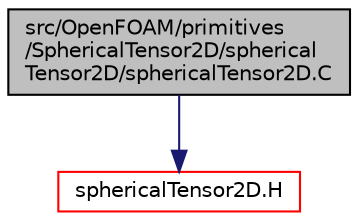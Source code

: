 digraph "src/OpenFOAM/primitives/SphericalTensor2D/sphericalTensor2D/sphericalTensor2D.C"
{
  bgcolor="transparent";
  edge [fontname="Helvetica",fontsize="10",labelfontname="Helvetica",labelfontsize="10"];
  node [fontname="Helvetica",fontsize="10",shape=record];
  Node1 [label="src/OpenFOAM/primitives\l/SphericalTensor2D/spherical\lTensor2D/sphericalTensor2D.C",height=0.2,width=0.4,color="black", fillcolor="grey75", style="filled", fontcolor="black"];
  Node1 -> Node2 [color="midnightblue",fontsize="10",style="solid",fontname="Helvetica"];
  Node2 [label="sphericalTensor2D.H",height=0.2,width=0.4,color="red",URL="$a09105.html"];
}
